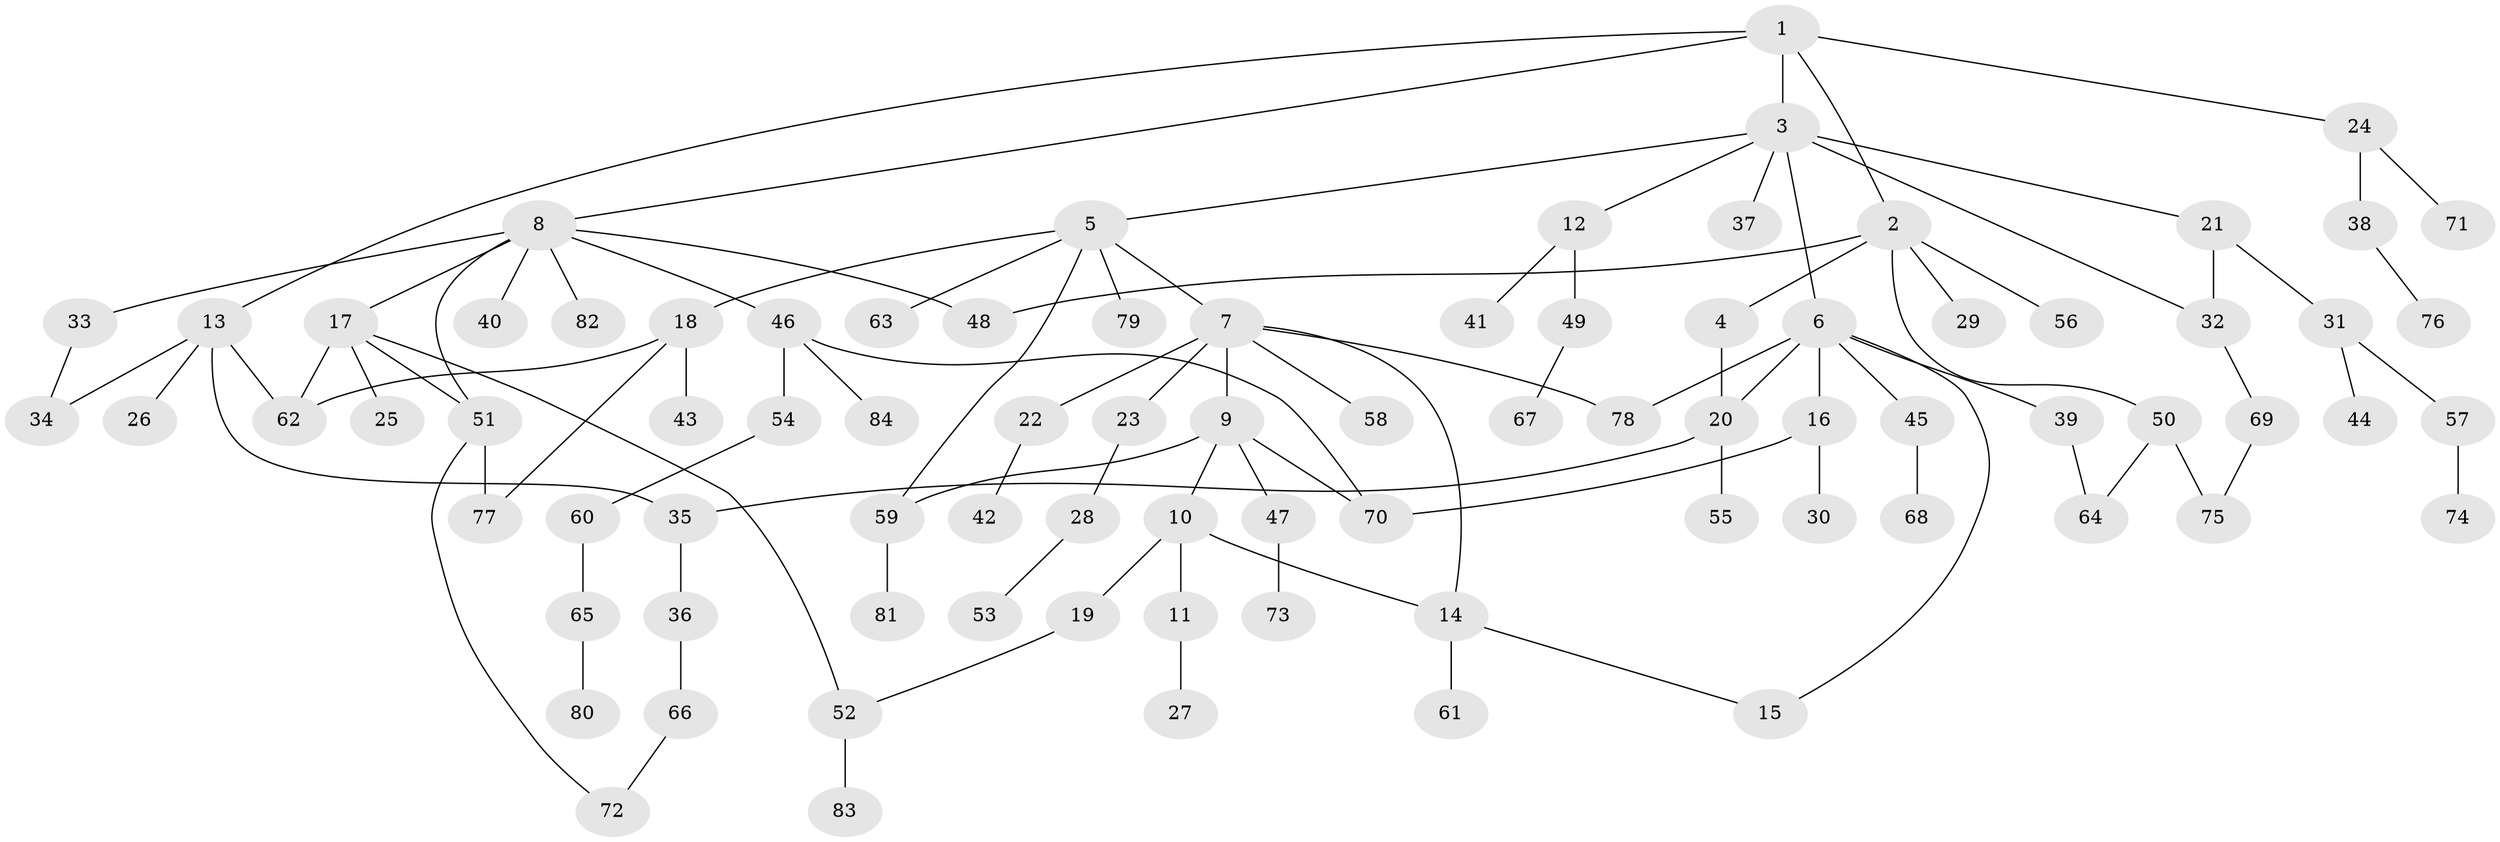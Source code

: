 // Generated by graph-tools (version 1.1) at 2025/25/03/09/25 03:25:30]
// undirected, 84 vertices, 102 edges
graph export_dot {
graph [start="1"]
  node [color=gray90,style=filled];
  1;
  2;
  3;
  4;
  5;
  6;
  7;
  8;
  9;
  10;
  11;
  12;
  13;
  14;
  15;
  16;
  17;
  18;
  19;
  20;
  21;
  22;
  23;
  24;
  25;
  26;
  27;
  28;
  29;
  30;
  31;
  32;
  33;
  34;
  35;
  36;
  37;
  38;
  39;
  40;
  41;
  42;
  43;
  44;
  45;
  46;
  47;
  48;
  49;
  50;
  51;
  52;
  53;
  54;
  55;
  56;
  57;
  58;
  59;
  60;
  61;
  62;
  63;
  64;
  65;
  66;
  67;
  68;
  69;
  70;
  71;
  72;
  73;
  74;
  75;
  76;
  77;
  78;
  79;
  80;
  81;
  82;
  83;
  84;
  1 -- 2;
  1 -- 3;
  1 -- 8;
  1 -- 13;
  1 -- 24;
  2 -- 4;
  2 -- 29;
  2 -- 48;
  2 -- 50;
  2 -- 56;
  3 -- 5;
  3 -- 6;
  3 -- 12;
  3 -- 21;
  3 -- 32;
  3 -- 37;
  4 -- 20;
  5 -- 7;
  5 -- 18;
  5 -- 59;
  5 -- 63;
  5 -- 79;
  6 -- 15;
  6 -- 16;
  6 -- 39;
  6 -- 45;
  6 -- 78;
  6 -- 20;
  7 -- 9;
  7 -- 22;
  7 -- 23;
  7 -- 58;
  7 -- 14;
  7 -- 78;
  8 -- 17;
  8 -- 33;
  8 -- 40;
  8 -- 46;
  8 -- 51;
  8 -- 82;
  8 -- 48;
  9 -- 10;
  9 -- 47;
  9 -- 59;
  9 -- 70;
  10 -- 11;
  10 -- 14;
  10 -- 19;
  11 -- 27;
  12 -- 41;
  12 -- 49;
  13 -- 26;
  13 -- 34;
  13 -- 35;
  13 -- 62;
  14 -- 61;
  14 -- 15;
  16 -- 30;
  16 -- 70;
  17 -- 25;
  17 -- 52;
  17 -- 51;
  17 -- 62;
  18 -- 43;
  18 -- 62;
  18 -- 77;
  19 -- 52;
  20 -- 55;
  20 -- 35;
  21 -- 31;
  21 -- 32;
  22 -- 42;
  23 -- 28;
  24 -- 38;
  24 -- 71;
  28 -- 53;
  31 -- 44;
  31 -- 57;
  32 -- 69;
  33 -- 34;
  35 -- 36;
  36 -- 66;
  38 -- 76;
  39 -- 64;
  45 -- 68;
  46 -- 54;
  46 -- 84;
  46 -- 70;
  47 -- 73;
  49 -- 67;
  50 -- 64;
  50 -- 75;
  51 -- 72;
  51 -- 77;
  52 -- 83;
  54 -- 60;
  57 -- 74;
  59 -- 81;
  60 -- 65;
  65 -- 80;
  66 -- 72;
  69 -- 75;
}
